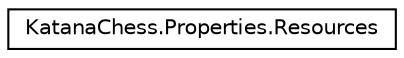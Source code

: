 digraph "Graphical Class Hierarchy"
{
  edge [fontname="Helvetica",fontsize="10",labelfontname="Helvetica",labelfontsize="10"];
  node [fontname="Helvetica",fontsize="10",shape=record];
  rankdir="LR";
  Node1 [label="KatanaChess.Properties.Resources",height=0.2,width=0.4,color="black", fillcolor="white", style="filled",URL="$class_katana_chess_1_1_properties_1_1_resources.html",tooltip="A strongly-typed resource class, for looking up localized strings, etc. "];
}
